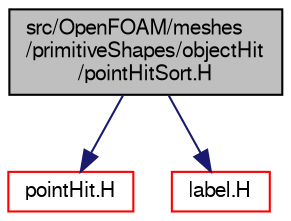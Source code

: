 digraph "src/OpenFOAM/meshes/primitiveShapes/objectHit/pointHitSort.H"
{
  bgcolor="transparent";
  edge [fontname="FreeSans",fontsize="10",labelfontname="FreeSans",labelfontsize="10"];
  node [fontname="FreeSans",fontsize="10",shape=record];
  Node0 [label="src/OpenFOAM/meshes\l/primitiveShapes/objectHit\l/pointHitSort.H",height=0.2,width=0.4,color="black", fillcolor="grey75", style="filled", fontcolor="black"];
  Node0 -> Node1 [color="midnightblue",fontsize="10",style="solid",fontname="FreeSans"];
  Node1 [label="pointHit.H",height=0.2,width=0.4,color="red",URL="$a12032.html"];
  Node0 -> Node7 [color="midnightblue",fontsize="10",style="solid",fontname="FreeSans"];
  Node7 [label="label.H",height=0.2,width=0.4,color="red",URL="$a12371.html"];
}
